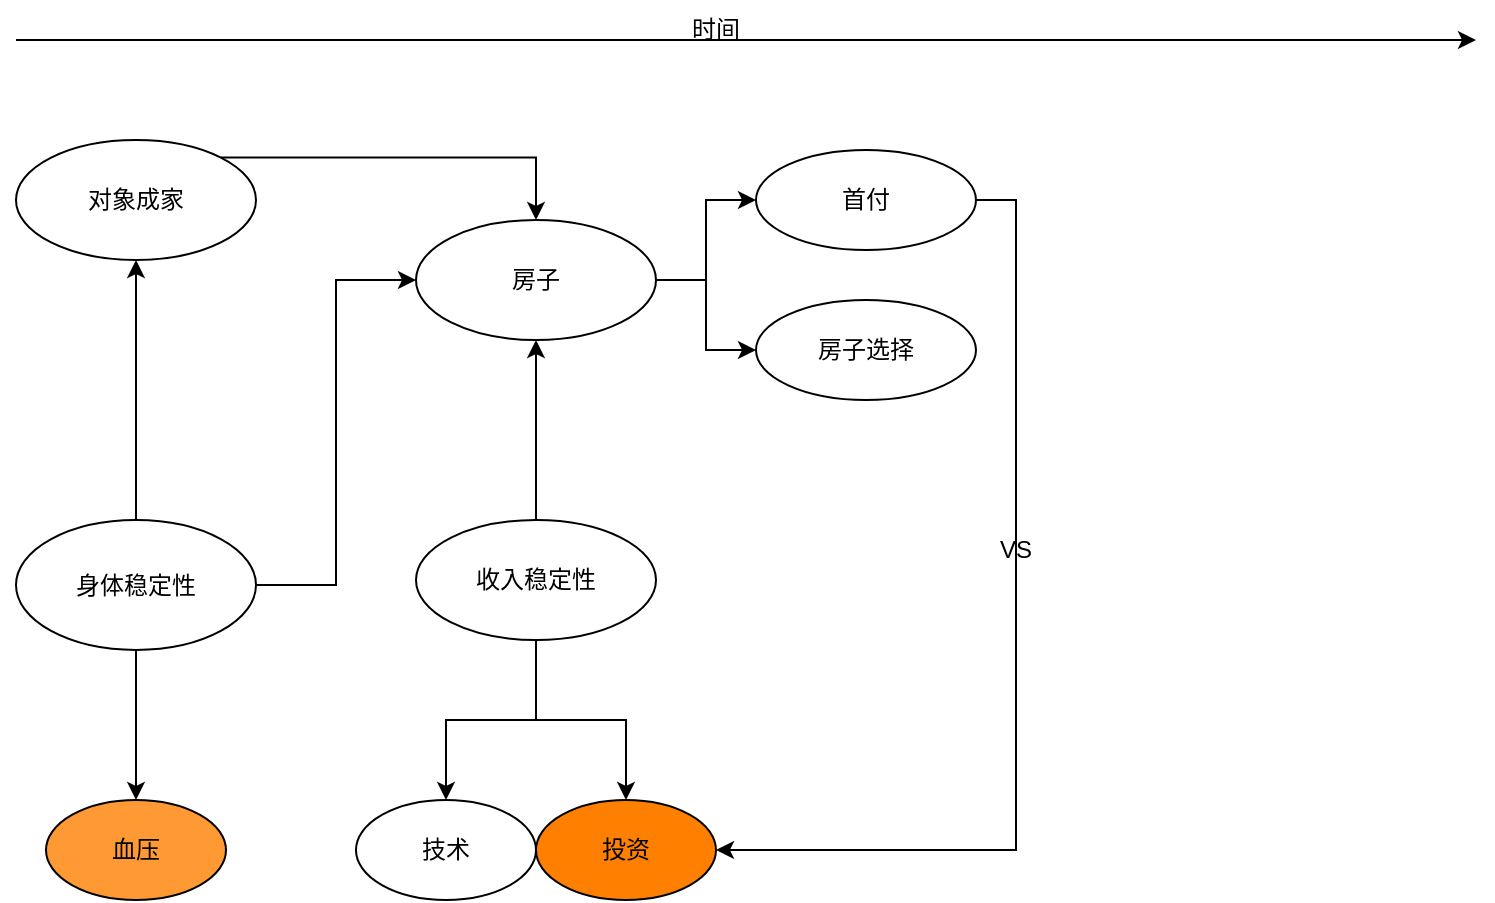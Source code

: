 <mxfile version="20.2.3" type="github">
  <diagram id="d3kX76iIKoJ4xAQK4GNq" name="第 1 页">
    <mxGraphModel dx="1422" dy="800" grid="1" gridSize="10" guides="1" tooltips="1" connect="1" arrows="1" fold="1" page="1" pageScale="1" pageWidth="827" pageHeight="1169" math="0" shadow="0">
      <root>
        <mxCell id="0" />
        <mxCell id="1" parent="0" />
        <mxCell id="ePfMNn7ndaOWINTpqlZt-8" style="edgeStyle=orthogonalEdgeStyle;rounded=0;orthogonalLoop=1;jettySize=auto;html=1;exitX=0.5;exitY=0;exitDx=0;exitDy=0;entryX=0.5;entryY=1;entryDx=0;entryDy=0;" edge="1" parent="1" source="ePfMNn7ndaOWINTpqlZt-1" target="ePfMNn7ndaOWINTpqlZt-7">
          <mxGeometry relative="1" as="geometry" />
        </mxCell>
        <mxCell id="ePfMNn7ndaOWINTpqlZt-13" style="edgeStyle=orthogonalEdgeStyle;rounded=0;orthogonalLoop=1;jettySize=auto;html=1;exitX=0.5;exitY=1;exitDx=0;exitDy=0;" edge="1" parent="1" source="ePfMNn7ndaOWINTpqlZt-1" target="ePfMNn7ndaOWINTpqlZt-11">
          <mxGeometry relative="1" as="geometry" />
        </mxCell>
        <mxCell id="ePfMNn7ndaOWINTpqlZt-19" style="edgeStyle=orthogonalEdgeStyle;rounded=0;orthogonalLoop=1;jettySize=auto;html=1;exitX=1;exitY=0.5;exitDx=0;exitDy=0;entryX=0;entryY=0.5;entryDx=0;entryDy=0;" edge="1" parent="1" source="ePfMNn7ndaOWINTpqlZt-1" target="ePfMNn7ndaOWINTpqlZt-4">
          <mxGeometry relative="1" as="geometry" />
        </mxCell>
        <mxCell id="ePfMNn7ndaOWINTpqlZt-1" value="身体稳定性" style="ellipse;whiteSpace=wrap;html=1;" vertex="1" parent="1">
          <mxGeometry x="240" y="410" width="120" height="65" as="geometry" />
        </mxCell>
        <mxCell id="ePfMNn7ndaOWINTpqlZt-10" style="edgeStyle=orthogonalEdgeStyle;rounded=0;orthogonalLoop=1;jettySize=auto;html=1;exitX=0.5;exitY=0;exitDx=0;exitDy=0;entryX=0.5;entryY=1;entryDx=0;entryDy=0;" edge="1" parent="1" source="ePfMNn7ndaOWINTpqlZt-2" target="ePfMNn7ndaOWINTpqlZt-4">
          <mxGeometry relative="1" as="geometry" />
        </mxCell>
        <mxCell id="ePfMNn7ndaOWINTpqlZt-17" style="edgeStyle=orthogonalEdgeStyle;rounded=0;orthogonalLoop=1;jettySize=auto;html=1;exitX=0.5;exitY=1;exitDx=0;exitDy=0;entryX=0.5;entryY=0;entryDx=0;entryDy=0;" edge="1" parent="1" source="ePfMNn7ndaOWINTpqlZt-2" target="ePfMNn7ndaOWINTpqlZt-14">
          <mxGeometry relative="1" as="geometry" />
        </mxCell>
        <mxCell id="ePfMNn7ndaOWINTpqlZt-18" style="edgeStyle=orthogonalEdgeStyle;rounded=0;orthogonalLoop=1;jettySize=auto;html=1;exitX=0.5;exitY=1;exitDx=0;exitDy=0;entryX=0.5;entryY=0;entryDx=0;entryDy=0;" edge="1" parent="1" source="ePfMNn7ndaOWINTpqlZt-2" target="ePfMNn7ndaOWINTpqlZt-15">
          <mxGeometry relative="1" as="geometry" />
        </mxCell>
        <mxCell id="ePfMNn7ndaOWINTpqlZt-2" value="收入稳定性" style="ellipse;whiteSpace=wrap;html=1;" vertex="1" parent="1">
          <mxGeometry x="440" y="410" width="120" height="60" as="geometry" />
        </mxCell>
        <mxCell id="ePfMNn7ndaOWINTpqlZt-24" style="edgeStyle=orthogonalEdgeStyle;rounded=0;orthogonalLoop=1;jettySize=auto;html=1;exitX=1;exitY=0.5;exitDx=0;exitDy=0;" edge="1" parent="1" source="ePfMNn7ndaOWINTpqlZt-4" target="ePfMNn7ndaOWINTpqlZt-20">
          <mxGeometry relative="1" as="geometry" />
        </mxCell>
        <mxCell id="ePfMNn7ndaOWINTpqlZt-25" style="edgeStyle=orthogonalEdgeStyle;rounded=0;orthogonalLoop=1;jettySize=auto;html=1;exitX=1;exitY=0.5;exitDx=0;exitDy=0;entryX=0;entryY=0.5;entryDx=0;entryDy=0;" edge="1" parent="1" source="ePfMNn7ndaOWINTpqlZt-4" target="ePfMNn7ndaOWINTpqlZt-23">
          <mxGeometry relative="1" as="geometry" />
        </mxCell>
        <mxCell id="ePfMNn7ndaOWINTpqlZt-4" value="房子" style="ellipse;whiteSpace=wrap;html=1;" vertex="1" parent="1">
          <mxGeometry x="440" y="260" width="120" height="60" as="geometry" />
        </mxCell>
        <mxCell id="ePfMNn7ndaOWINTpqlZt-22" style="edgeStyle=orthogonalEdgeStyle;rounded=0;orthogonalLoop=1;jettySize=auto;html=1;exitX=1;exitY=0;exitDx=0;exitDy=0;entryX=0.5;entryY=0;entryDx=0;entryDy=0;" edge="1" parent="1" source="ePfMNn7ndaOWINTpqlZt-7" target="ePfMNn7ndaOWINTpqlZt-4">
          <mxGeometry relative="1" as="geometry" />
        </mxCell>
        <mxCell id="ePfMNn7ndaOWINTpqlZt-7" value="对象成家" style="ellipse;whiteSpace=wrap;html=1;" vertex="1" parent="1">
          <mxGeometry x="240" y="220" width="120" height="60" as="geometry" />
        </mxCell>
        <mxCell id="ePfMNn7ndaOWINTpqlZt-11" value="血压" style="ellipse;whiteSpace=wrap;html=1;fillColor=#FF9933;" vertex="1" parent="1">
          <mxGeometry x="255" y="550" width="90" height="50" as="geometry" />
        </mxCell>
        <mxCell id="ePfMNn7ndaOWINTpqlZt-14" value="技术" style="ellipse;whiteSpace=wrap;html=1;" vertex="1" parent="1">
          <mxGeometry x="410" y="550" width="90" height="50" as="geometry" />
        </mxCell>
        <mxCell id="ePfMNn7ndaOWINTpqlZt-15" value="投资" style="ellipse;whiteSpace=wrap;html=1;fillColor=#FF8000;" vertex="1" parent="1">
          <mxGeometry x="500" y="550" width="90" height="50" as="geometry" />
        </mxCell>
        <mxCell id="ePfMNn7ndaOWINTpqlZt-26" style="edgeStyle=orthogonalEdgeStyle;rounded=0;orthogonalLoop=1;jettySize=auto;html=1;exitX=1;exitY=0.5;exitDx=0;exitDy=0;entryX=1;entryY=0.5;entryDx=0;entryDy=0;" edge="1" parent="1" source="ePfMNn7ndaOWINTpqlZt-20" target="ePfMNn7ndaOWINTpqlZt-15">
          <mxGeometry relative="1" as="geometry" />
        </mxCell>
        <mxCell id="ePfMNn7ndaOWINTpqlZt-20" value="首付" style="ellipse;whiteSpace=wrap;html=1;" vertex="1" parent="1">
          <mxGeometry x="610" y="225" width="110" height="50" as="geometry" />
        </mxCell>
        <mxCell id="ePfMNn7ndaOWINTpqlZt-23" value="房子选择" style="ellipse;whiteSpace=wrap;html=1;" vertex="1" parent="1">
          <mxGeometry x="610" y="300" width="110" height="50" as="geometry" />
        </mxCell>
        <mxCell id="ePfMNn7ndaOWINTpqlZt-27" value="VS" style="text;html=1;strokeColor=none;fillColor=none;align=center;verticalAlign=middle;whiteSpace=wrap;rounded=0;" vertex="1" parent="1">
          <mxGeometry x="710" y="410" width="60" height="30" as="geometry" />
        </mxCell>
        <mxCell id="ePfMNn7ndaOWINTpqlZt-28" value="" style="endArrow=classic;html=1;rounded=0;" edge="1" parent="1">
          <mxGeometry width="50" height="50" relative="1" as="geometry">
            <mxPoint x="240" y="170" as="sourcePoint" />
            <mxPoint x="970" y="170" as="targetPoint" />
          </mxGeometry>
        </mxCell>
        <mxCell id="ePfMNn7ndaOWINTpqlZt-29" value="时间" style="text;html=1;strokeColor=none;fillColor=none;align=center;verticalAlign=middle;whiteSpace=wrap;rounded=0;" vertex="1" parent="1">
          <mxGeometry x="560" y="150" width="60" height="30" as="geometry" />
        </mxCell>
      </root>
    </mxGraphModel>
  </diagram>
</mxfile>
